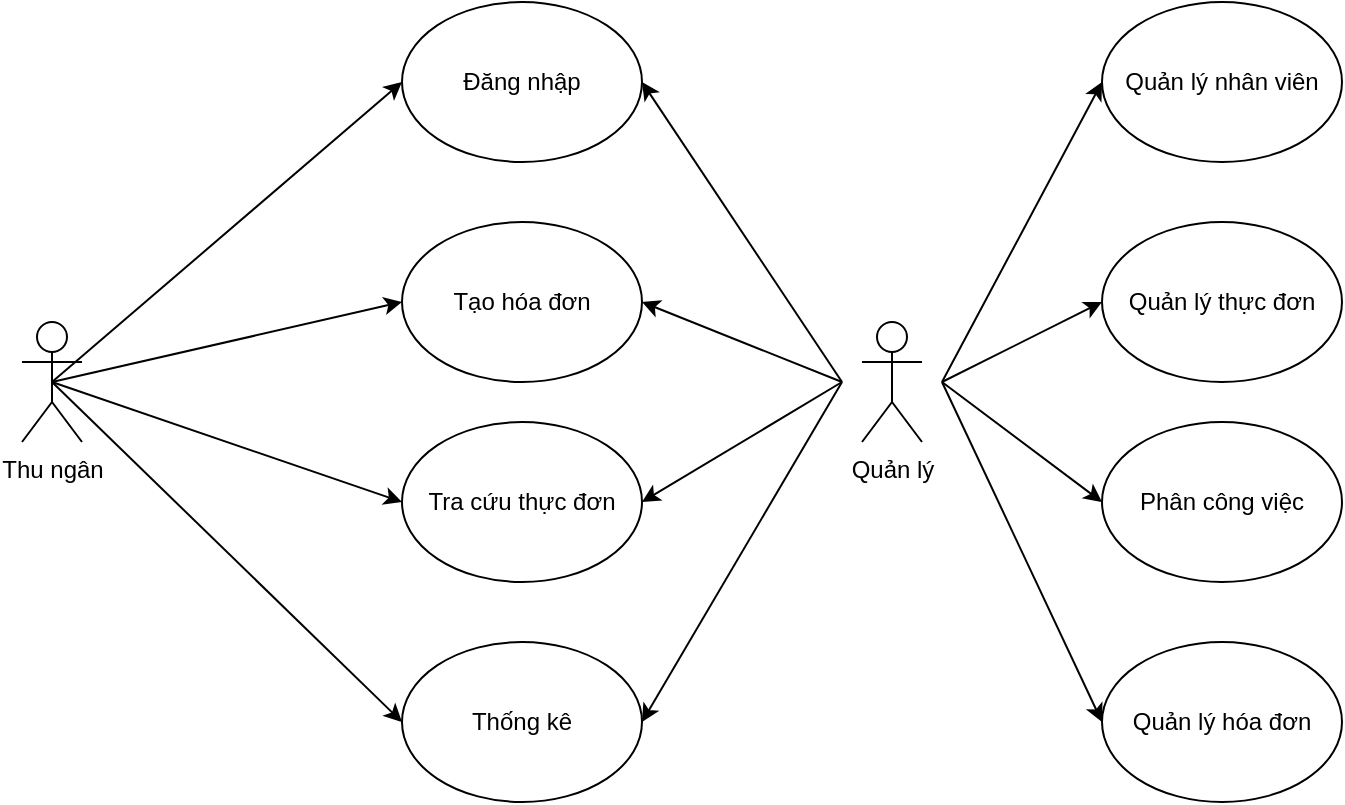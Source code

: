 <mxfile version="20.0.1" type="device"><diagram id="l5VNk7jUJJc37Cro2FcK" name="Page-1"><mxGraphModel dx="1422" dy="737" grid="1" gridSize="10" guides="1" tooltips="1" connect="1" arrows="1" fold="1" page="1" pageScale="1" pageWidth="850" pageHeight="1100" math="0" shadow="0"><root><mxCell id="0"/><mxCell id="1" parent="0"/><mxCell id="FNBximGMZ7GHPQpHFVZY-1" value="Thu ngân" style="shape=umlActor;verticalLabelPosition=bottom;verticalAlign=top;html=1;outlineConnect=0;" vertex="1" parent="1"><mxGeometry x="150" y="320" width="30" height="60" as="geometry"/></mxCell><mxCell id="FNBximGMZ7GHPQpHFVZY-2" value="Quản lý" style="shape=umlActor;verticalLabelPosition=bottom;verticalAlign=top;html=1;outlineConnect=0;" vertex="1" parent="1"><mxGeometry x="570" y="320" width="30" height="60" as="geometry"/></mxCell><mxCell id="FNBximGMZ7GHPQpHFVZY-3" value="Tra cứu thực đơn" style="ellipse;whiteSpace=wrap;html=1;" vertex="1" parent="1"><mxGeometry x="340" y="370" width="120" height="80" as="geometry"/></mxCell><mxCell id="FNBximGMZ7GHPQpHFVZY-4" value="Thống kê" style="ellipse;whiteSpace=wrap;html=1;" vertex="1" parent="1"><mxGeometry x="340" y="480" width="120" height="80" as="geometry"/></mxCell><mxCell id="FNBximGMZ7GHPQpHFVZY-5" value="Đăng nhập" style="ellipse;whiteSpace=wrap;html=1;" vertex="1" parent="1"><mxGeometry x="340" y="160" width="120" height="80" as="geometry"/></mxCell><mxCell id="FNBximGMZ7GHPQpHFVZY-6" value="Tạo hóa đơn" style="ellipse;whiteSpace=wrap;html=1;" vertex="1" parent="1"><mxGeometry x="340" y="270" width="120" height="80" as="geometry"/></mxCell><mxCell id="FNBximGMZ7GHPQpHFVZY-7" value="Quản lý nhân viên" style="ellipse;whiteSpace=wrap;html=1;" vertex="1" parent="1"><mxGeometry x="690" y="160" width="120" height="80" as="geometry"/></mxCell><mxCell id="FNBximGMZ7GHPQpHFVZY-8" value="Quản lý thực đơn" style="ellipse;whiteSpace=wrap;html=1;" vertex="1" parent="1"><mxGeometry x="690" y="270" width="120" height="80" as="geometry"/></mxCell><mxCell id="FNBximGMZ7GHPQpHFVZY-10" value="Phân công việc" style="ellipse;whiteSpace=wrap;html=1;" vertex="1" parent="1"><mxGeometry x="690" y="370" width="120" height="80" as="geometry"/></mxCell><mxCell id="FNBximGMZ7GHPQpHFVZY-11" value="" style="endArrow=classic;html=1;rounded=0;entryX=0;entryY=0.5;entryDx=0;entryDy=0;exitX=0.5;exitY=0.5;exitDx=0;exitDy=0;exitPerimeter=0;" edge="1" parent="1" source="FNBximGMZ7GHPQpHFVZY-1" target="FNBximGMZ7GHPQpHFVZY-5"><mxGeometry width="50" height="50" relative="1" as="geometry"><mxPoint x="400" y="430" as="sourcePoint"/><mxPoint x="450" y="380" as="targetPoint"/></mxGeometry></mxCell><mxCell id="FNBximGMZ7GHPQpHFVZY-12" value="" style="endArrow=classic;html=1;rounded=0;entryX=0;entryY=0.5;entryDx=0;entryDy=0;exitX=0.5;exitY=0.5;exitDx=0;exitDy=0;exitPerimeter=0;" edge="1" parent="1" source="FNBximGMZ7GHPQpHFVZY-1" target="FNBximGMZ7GHPQpHFVZY-6"><mxGeometry width="50" height="50" relative="1" as="geometry"><mxPoint x="220" y="320" as="sourcePoint"/><mxPoint x="450" y="380" as="targetPoint"/></mxGeometry></mxCell><mxCell id="FNBximGMZ7GHPQpHFVZY-13" value="" style="endArrow=classic;html=1;rounded=0;entryX=0;entryY=0.5;entryDx=0;entryDy=0;exitX=0.5;exitY=0.5;exitDx=0;exitDy=0;exitPerimeter=0;" edge="1" parent="1" source="FNBximGMZ7GHPQpHFVZY-1" target="FNBximGMZ7GHPQpHFVZY-3"><mxGeometry width="50" height="50" relative="1" as="geometry"><mxPoint x="220" y="320" as="sourcePoint"/><mxPoint x="350" y="310" as="targetPoint"/></mxGeometry></mxCell><mxCell id="FNBximGMZ7GHPQpHFVZY-14" value="" style="endArrow=classic;html=1;rounded=0;entryX=0;entryY=0.5;entryDx=0;entryDy=0;exitX=0.5;exitY=0.5;exitDx=0;exitDy=0;exitPerimeter=0;" edge="1" parent="1" source="FNBximGMZ7GHPQpHFVZY-1" target="FNBximGMZ7GHPQpHFVZY-4"><mxGeometry width="50" height="50" relative="1" as="geometry"><mxPoint x="175" y="360" as="sourcePoint"/><mxPoint x="350" y="440" as="targetPoint"/></mxGeometry></mxCell><mxCell id="FNBximGMZ7GHPQpHFVZY-15" value="" style="endArrow=classic;html=1;rounded=0;entryX=1;entryY=0.5;entryDx=0;entryDy=0;" edge="1" parent="1" target="FNBximGMZ7GHPQpHFVZY-5"><mxGeometry width="50" height="50" relative="1" as="geometry"><mxPoint x="560" y="350" as="sourcePoint"/><mxPoint x="450" y="380" as="targetPoint"/></mxGeometry></mxCell><mxCell id="FNBximGMZ7GHPQpHFVZY-16" value="" style="endArrow=classic;html=1;rounded=0;entryX=1;entryY=0.5;entryDx=0;entryDy=0;" edge="1" parent="1" target="FNBximGMZ7GHPQpHFVZY-6"><mxGeometry width="50" height="50" relative="1" as="geometry"><mxPoint x="560" y="350" as="sourcePoint"/><mxPoint x="450" y="380" as="targetPoint"/></mxGeometry></mxCell><mxCell id="FNBximGMZ7GHPQpHFVZY-17" value="" style="endArrow=classic;html=1;rounded=0;entryX=1;entryY=0.5;entryDx=0;entryDy=0;" edge="1" parent="1" target="FNBximGMZ7GHPQpHFVZY-3"><mxGeometry width="50" height="50" relative="1" as="geometry"><mxPoint x="560" y="350" as="sourcePoint"/><mxPoint x="450" y="380" as="targetPoint"/></mxGeometry></mxCell><mxCell id="FNBximGMZ7GHPQpHFVZY-18" value="" style="endArrow=classic;html=1;rounded=0;entryX=1;entryY=0.5;entryDx=0;entryDy=0;" edge="1" parent="1" target="FNBximGMZ7GHPQpHFVZY-4"><mxGeometry width="50" height="50" relative="1" as="geometry"><mxPoint x="560" y="350" as="sourcePoint"/><mxPoint x="450" y="380" as="targetPoint"/></mxGeometry></mxCell><mxCell id="FNBximGMZ7GHPQpHFVZY-19" value="" style="endArrow=classic;html=1;rounded=0;entryX=0;entryY=0.5;entryDx=0;entryDy=0;" edge="1" parent="1" target="FNBximGMZ7GHPQpHFVZY-7"><mxGeometry width="50" height="50" relative="1" as="geometry"><mxPoint x="610" y="350" as="sourcePoint"/><mxPoint x="450" y="380" as="targetPoint"/></mxGeometry></mxCell><mxCell id="FNBximGMZ7GHPQpHFVZY-20" value="" style="endArrow=classic;html=1;rounded=0;entryX=0;entryY=0.5;entryDx=0;entryDy=0;" edge="1" parent="1" target="FNBximGMZ7GHPQpHFVZY-8"><mxGeometry width="50" height="50" relative="1" as="geometry"><mxPoint x="610" y="350" as="sourcePoint"/><mxPoint x="450" y="380" as="targetPoint"/></mxGeometry></mxCell><mxCell id="FNBximGMZ7GHPQpHFVZY-21" value="" style="endArrow=classic;html=1;rounded=0;entryX=0;entryY=0.5;entryDx=0;entryDy=0;" edge="1" parent="1" target="FNBximGMZ7GHPQpHFVZY-10"><mxGeometry width="50" height="50" relative="1" as="geometry"><mxPoint x="610" y="350" as="sourcePoint"/><mxPoint x="450" y="380" as="targetPoint"/></mxGeometry></mxCell><mxCell id="FNBximGMZ7GHPQpHFVZY-22" value="Quản lý hóa đơn" style="ellipse;whiteSpace=wrap;html=1;" vertex="1" parent="1"><mxGeometry x="690" y="480" width="120" height="80" as="geometry"/></mxCell><mxCell id="FNBximGMZ7GHPQpHFVZY-23" value="" style="endArrow=classic;html=1;rounded=0;entryX=0;entryY=0.5;entryDx=0;entryDy=0;" edge="1" parent="1" target="FNBximGMZ7GHPQpHFVZY-22"><mxGeometry width="50" height="50" relative="1" as="geometry"><mxPoint x="610" y="350" as="sourcePoint"/><mxPoint x="700" y="420" as="targetPoint"/></mxGeometry></mxCell></root></mxGraphModel></diagram></mxfile>